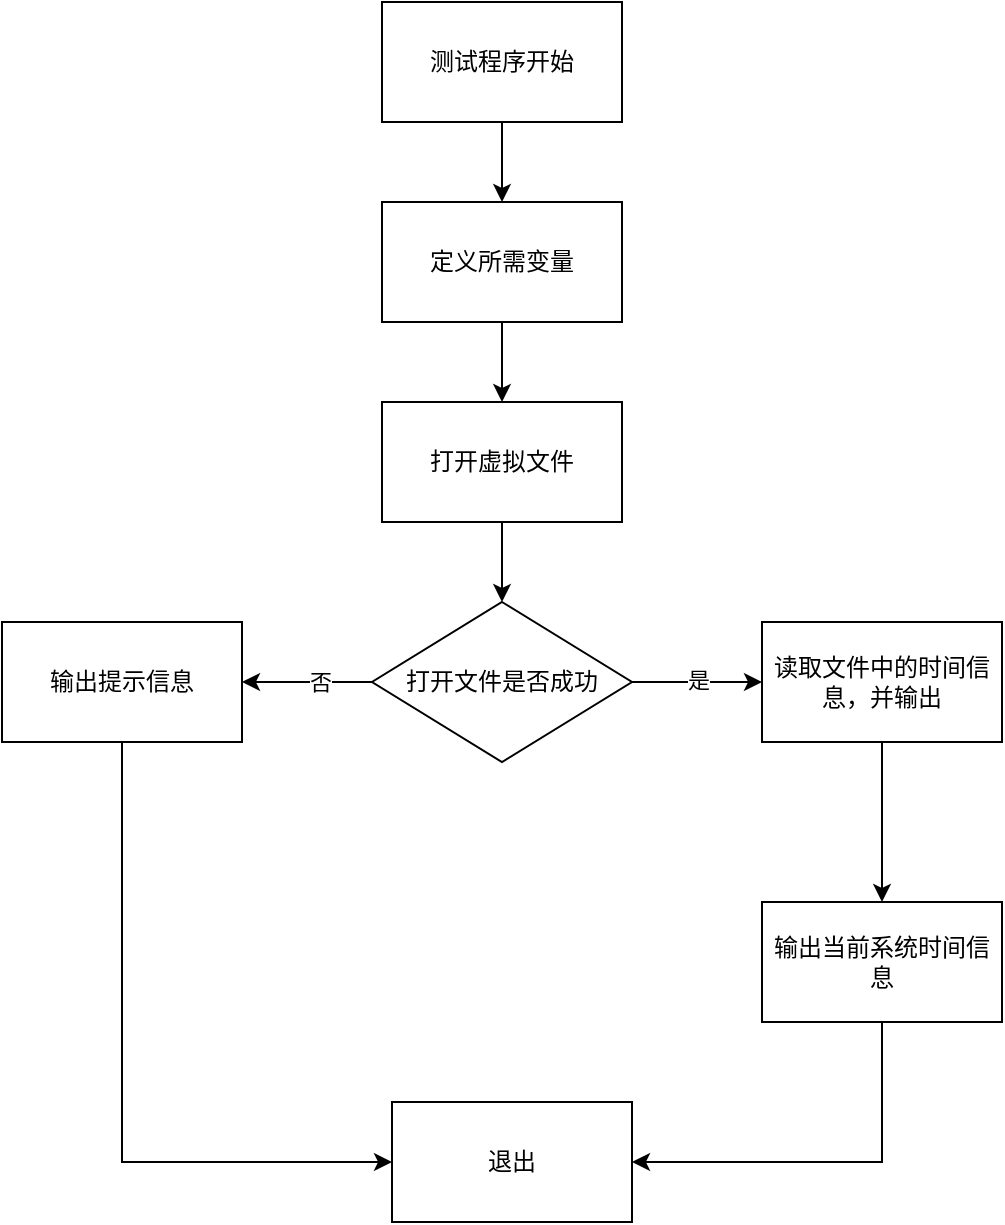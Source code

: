 <mxfile version="24.2.5" type="github">
  <diagram id="C5RBs43oDa-KdzZeNtuy" name="Page-1">
    <mxGraphModel dx="1026" dy="685" grid="1" gridSize="10" guides="1" tooltips="1" connect="1" arrows="1" fold="1" page="1" pageScale="1" pageWidth="827" pageHeight="1169" math="0" shadow="0">
      <root>
        <mxCell id="WIyWlLk6GJQsqaUBKTNV-0" />
        <mxCell id="WIyWlLk6GJQsqaUBKTNV-1" parent="WIyWlLk6GJQsqaUBKTNV-0" />
        <mxCell id="crdxs7tZvkczeM8abQw9-2" value="" style="edgeStyle=orthogonalEdgeStyle;rounded=0;orthogonalLoop=1;jettySize=auto;html=1;" edge="1" parent="WIyWlLk6GJQsqaUBKTNV-1" source="crdxs7tZvkczeM8abQw9-0" target="crdxs7tZvkczeM8abQw9-1">
          <mxGeometry relative="1" as="geometry" />
        </mxCell>
        <mxCell id="crdxs7tZvkczeM8abQw9-0" value="测试程序开始" style="rounded=0;whiteSpace=wrap;html=1;" vertex="1" parent="WIyWlLk6GJQsqaUBKTNV-1">
          <mxGeometry x="270" y="180" width="120" height="60" as="geometry" />
        </mxCell>
        <mxCell id="crdxs7tZvkczeM8abQw9-4" value="" style="edgeStyle=orthogonalEdgeStyle;rounded=0;orthogonalLoop=1;jettySize=auto;html=1;" edge="1" parent="WIyWlLk6GJQsqaUBKTNV-1" source="crdxs7tZvkczeM8abQw9-1" target="crdxs7tZvkczeM8abQw9-3">
          <mxGeometry relative="1" as="geometry" />
        </mxCell>
        <mxCell id="crdxs7tZvkczeM8abQw9-1" value="定义所需变量" style="whiteSpace=wrap;html=1;rounded=0;" vertex="1" parent="WIyWlLk6GJQsqaUBKTNV-1">
          <mxGeometry x="270" y="280" width="120" height="60" as="geometry" />
        </mxCell>
        <mxCell id="crdxs7tZvkczeM8abQw9-6" value="" style="edgeStyle=orthogonalEdgeStyle;rounded=0;orthogonalLoop=1;jettySize=auto;html=1;" edge="1" parent="WIyWlLk6GJQsqaUBKTNV-1" source="crdxs7tZvkczeM8abQw9-3" target="crdxs7tZvkczeM8abQw9-5">
          <mxGeometry relative="1" as="geometry" />
        </mxCell>
        <mxCell id="crdxs7tZvkczeM8abQw9-3" value="打开虚拟文件" style="whiteSpace=wrap;html=1;rounded=0;" vertex="1" parent="WIyWlLk6GJQsqaUBKTNV-1">
          <mxGeometry x="270" y="380" width="120" height="60" as="geometry" />
        </mxCell>
        <mxCell id="crdxs7tZvkczeM8abQw9-8" value="" style="edgeStyle=orthogonalEdgeStyle;rounded=0;orthogonalLoop=1;jettySize=auto;html=1;" edge="1" parent="WIyWlLk6GJQsqaUBKTNV-1" source="crdxs7tZvkczeM8abQw9-5" target="crdxs7tZvkczeM8abQw9-7">
          <mxGeometry relative="1" as="geometry" />
        </mxCell>
        <mxCell id="crdxs7tZvkczeM8abQw9-10" value="是" style="edgeLabel;html=1;align=center;verticalAlign=middle;resizable=0;points=[];" vertex="1" connectable="0" parent="crdxs7tZvkczeM8abQw9-8">
          <mxGeometry y="1" relative="1" as="geometry">
            <mxPoint as="offset" />
          </mxGeometry>
        </mxCell>
        <mxCell id="crdxs7tZvkczeM8abQw9-12" value="" style="edgeStyle=orthogonalEdgeStyle;rounded=0;orthogonalLoop=1;jettySize=auto;html=1;" edge="1" parent="WIyWlLk6GJQsqaUBKTNV-1" source="crdxs7tZvkczeM8abQw9-5" target="crdxs7tZvkczeM8abQw9-11">
          <mxGeometry relative="1" as="geometry" />
        </mxCell>
        <mxCell id="crdxs7tZvkczeM8abQw9-13" value="否" style="edgeLabel;html=1;align=center;verticalAlign=middle;resizable=0;points=[];" vertex="1" connectable="0" parent="crdxs7tZvkczeM8abQw9-12">
          <mxGeometry x="-0.2" relative="1" as="geometry">
            <mxPoint as="offset" />
          </mxGeometry>
        </mxCell>
        <mxCell id="crdxs7tZvkczeM8abQw9-5" value="打开文件是否成功" style="rhombus;whiteSpace=wrap;html=1;rounded=0;" vertex="1" parent="WIyWlLk6GJQsqaUBKTNV-1">
          <mxGeometry x="265" y="480" width="130" height="80" as="geometry" />
        </mxCell>
        <mxCell id="crdxs7tZvkczeM8abQw9-18" value="" style="edgeStyle=orthogonalEdgeStyle;rounded=0;orthogonalLoop=1;jettySize=auto;html=1;" edge="1" parent="WIyWlLk6GJQsqaUBKTNV-1" source="crdxs7tZvkczeM8abQw9-7" target="crdxs7tZvkczeM8abQw9-17">
          <mxGeometry relative="1" as="geometry" />
        </mxCell>
        <mxCell id="crdxs7tZvkczeM8abQw9-7" value="读取文件中的时间信息，并输出" style="whiteSpace=wrap;html=1;rounded=0;" vertex="1" parent="WIyWlLk6GJQsqaUBKTNV-1">
          <mxGeometry x="460" y="490" width="120" height="60" as="geometry" />
        </mxCell>
        <mxCell id="crdxs7tZvkczeM8abQw9-16" value="" style="edgeStyle=orthogonalEdgeStyle;rounded=0;orthogonalLoop=1;jettySize=auto;html=1;entryX=0;entryY=0.5;entryDx=0;entryDy=0;" edge="1" parent="WIyWlLk6GJQsqaUBKTNV-1" source="crdxs7tZvkczeM8abQw9-11" target="crdxs7tZvkczeM8abQw9-15">
          <mxGeometry relative="1" as="geometry">
            <Array as="points">
              <mxPoint x="140" y="760" />
            </Array>
          </mxGeometry>
        </mxCell>
        <mxCell id="crdxs7tZvkczeM8abQw9-11" value="输出提示信息" style="whiteSpace=wrap;html=1;rounded=0;" vertex="1" parent="WIyWlLk6GJQsqaUBKTNV-1">
          <mxGeometry x="80" y="490" width="120" height="60" as="geometry" />
        </mxCell>
        <mxCell id="crdxs7tZvkczeM8abQw9-15" value="退出" style="whiteSpace=wrap;html=1;rounded=0;" vertex="1" parent="WIyWlLk6GJQsqaUBKTNV-1">
          <mxGeometry x="275" y="730" width="120" height="60" as="geometry" />
        </mxCell>
        <mxCell id="crdxs7tZvkczeM8abQw9-21" style="edgeStyle=orthogonalEdgeStyle;rounded=0;orthogonalLoop=1;jettySize=auto;html=1;entryX=1;entryY=0.5;entryDx=0;entryDy=0;exitX=0.5;exitY=1;exitDx=0;exitDy=0;" edge="1" parent="WIyWlLk6GJQsqaUBKTNV-1" source="crdxs7tZvkczeM8abQw9-17" target="crdxs7tZvkczeM8abQw9-15">
          <mxGeometry relative="1" as="geometry" />
        </mxCell>
        <mxCell id="crdxs7tZvkczeM8abQw9-17" value="输出当前系统时间信息" style="whiteSpace=wrap;html=1;rounded=0;" vertex="1" parent="WIyWlLk6GJQsqaUBKTNV-1">
          <mxGeometry x="460" y="630" width="120" height="60" as="geometry" />
        </mxCell>
      </root>
    </mxGraphModel>
  </diagram>
</mxfile>
